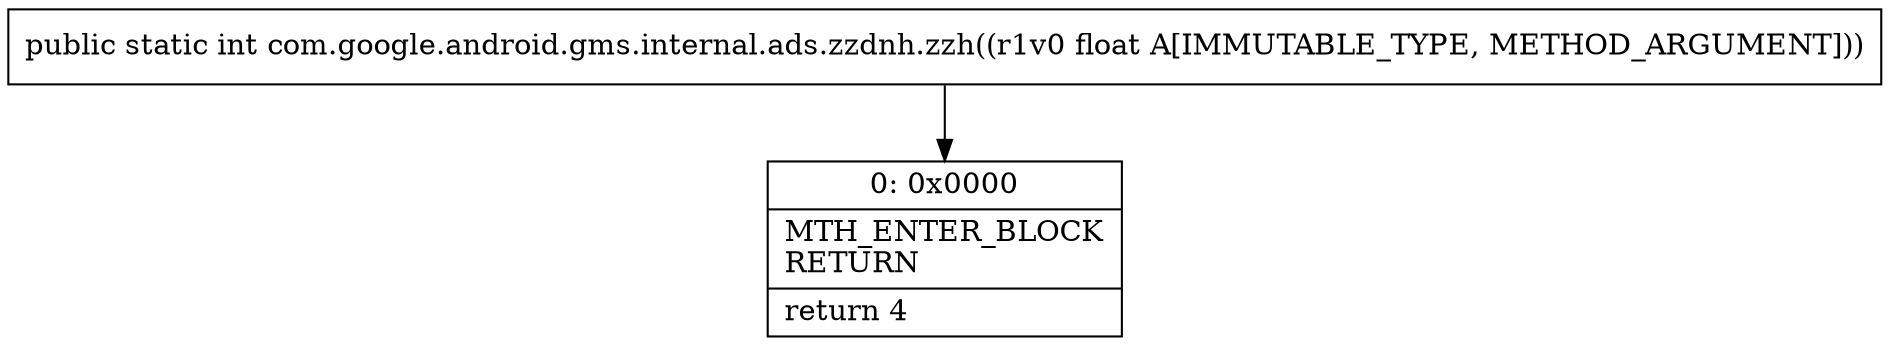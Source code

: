 digraph "CFG forcom.google.android.gms.internal.ads.zzdnh.zzh(F)I" {
Node_0 [shape=record,label="{0\:\ 0x0000|MTH_ENTER_BLOCK\lRETURN\l|return 4\l}"];
MethodNode[shape=record,label="{public static int com.google.android.gms.internal.ads.zzdnh.zzh((r1v0 float A[IMMUTABLE_TYPE, METHOD_ARGUMENT])) }"];
MethodNode -> Node_0;
}

